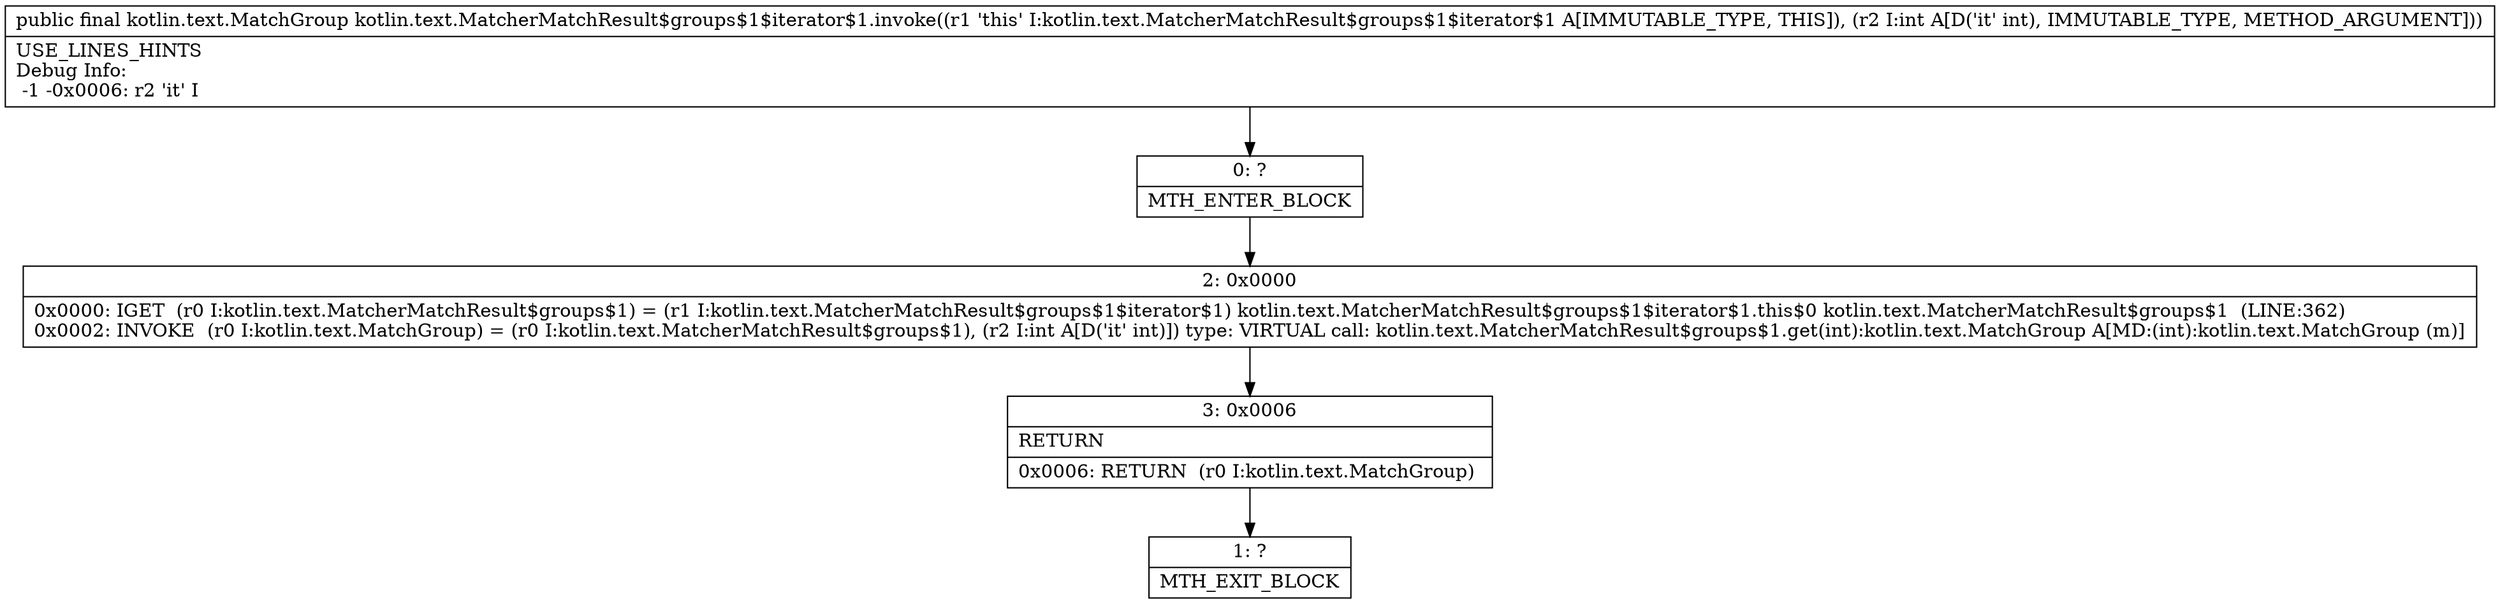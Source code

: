 digraph "CFG forkotlin.text.MatcherMatchResult$groups$1$iterator$1.invoke(I)Lkotlin\/text\/MatchGroup;" {
Node_0 [shape=record,label="{0\:\ ?|MTH_ENTER_BLOCK\l}"];
Node_2 [shape=record,label="{2\:\ 0x0000|0x0000: IGET  (r0 I:kotlin.text.MatcherMatchResult$groups$1) = (r1 I:kotlin.text.MatcherMatchResult$groups$1$iterator$1) kotlin.text.MatcherMatchResult$groups$1$iterator$1.this$0 kotlin.text.MatcherMatchResult$groups$1  (LINE:362)\l0x0002: INVOKE  (r0 I:kotlin.text.MatchGroup) = (r0 I:kotlin.text.MatcherMatchResult$groups$1), (r2 I:int A[D('it' int)]) type: VIRTUAL call: kotlin.text.MatcherMatchResult$groups$1.get(int):kotlin.text.MatchGroup A[MD:(int):kotlin.text.MatchGroup (m)]\l}"];
Node_3 [shape=record,label="{3\:\ 0x0006|RETURN\l|0x0006: RETURN  (r0 I:kotlin.text.MatchGroup) \l}"];
Node_1 [shape=record,label="{1\:\ ?|MTH_EXIT_BLOCK\l}"];
MethodNode[shape=record,label="{public final kotlin.text.MatchGroup kotlin.text.MatcherMatchResult$groups$1$iterator$1.invoke((r1 'this' I:kotlin.text.MatcherMatchResult$groups$1$iterator$1 A[IMMUTABLE_TYPE, THIS]), (r2 I:int A[D('it' int), IMMUTABLE_TYPE, METHOD_ARGUMENT]))  | USE_LINES_HINTS\lDebug Info:\l  \-1 \-0x0006: r2 'it' I\l}"];
MethodNode -> Node_0;Node_0 -> Node_2;
Node_2 -> Node_3;
Node_3 -> Node_1;
}

